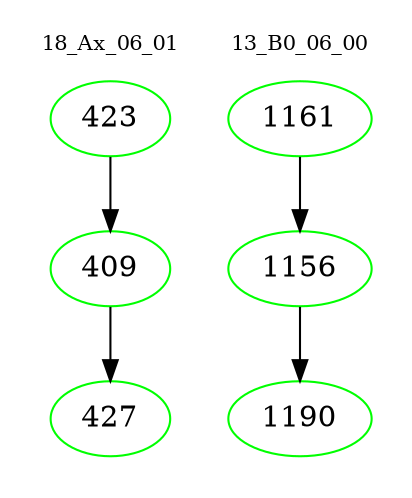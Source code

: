 digraph{
subgraph cluster_0 {
color = white
label = "18_Ax_06_01";
fontsize=10;
T0_423 [label="423", color="green"]
T0_423 -> T0_409 [color="black"]
T0_409 [label="409", color="green"]
T0_409 -> T0_427 [color="black"]
T0_427 [label="427", color="green"]
}
subgraph cluster_1 {
color = white
label = "13_B0_06_00";
fontsize=10;
T1_1161 [label="1161", color="green"]
T1_1161 -> T1_1156 [color="black"]
T1_1156 [label="1156", color="green"]
T1_1156 -> T1_1190 [color="black"]
T1_1190 [label="1190", color="green"]
}
}
